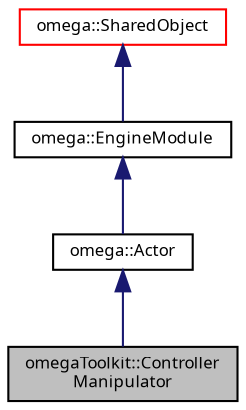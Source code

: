 digraph "omegaToolkit::ControllerManipulator"
{
  bgcolor="transparent";
  edge [fontname="FreeSans.ttf",fontsize="8",labelfontname="FreeSans.ttf",labelfontsize="8"];
  node [fontname="FreeSans.ttf",fontsize="8",shape=record];
  Node1 [label="omegaToolkit::Controller\lManipulator",height=0.2,width=0.4,color="black", fillcolor="grey75", style="filled" fontcolor="black"];
  Node2 -> Node1 [dir="back",color="midnightblue",fontsize="8",style="solid",fontname="FreeSans.ttf"];
  Node2 [label="omega::Actor",height=0.2,width=0.4,color="black",URL="$classomega_1_1_actor.html",tooltip="A specialied EngineModule used to control objects in a scene and define custom behaviors. "];
  Node3 -> Node2 [dir="back",color="midnightblue",fontsize="8",style="solid",fontname="FreeSans.ttf"];
  Node3 [label="omega::EngineModule",height=0.2,width=0.4,color="black",URL="$classomega_1_1_engine_module.html"];
  Node4 -> Node3 [dir="back",color="midnightblue",fontsize="8",style="solid",fontname="FreeSans.ttf"];
  Node4 [label="omega::SharedObject",height=0.2,width=0.4,color="red",URL="$classomega_1_1_shared_object.html"];
}
